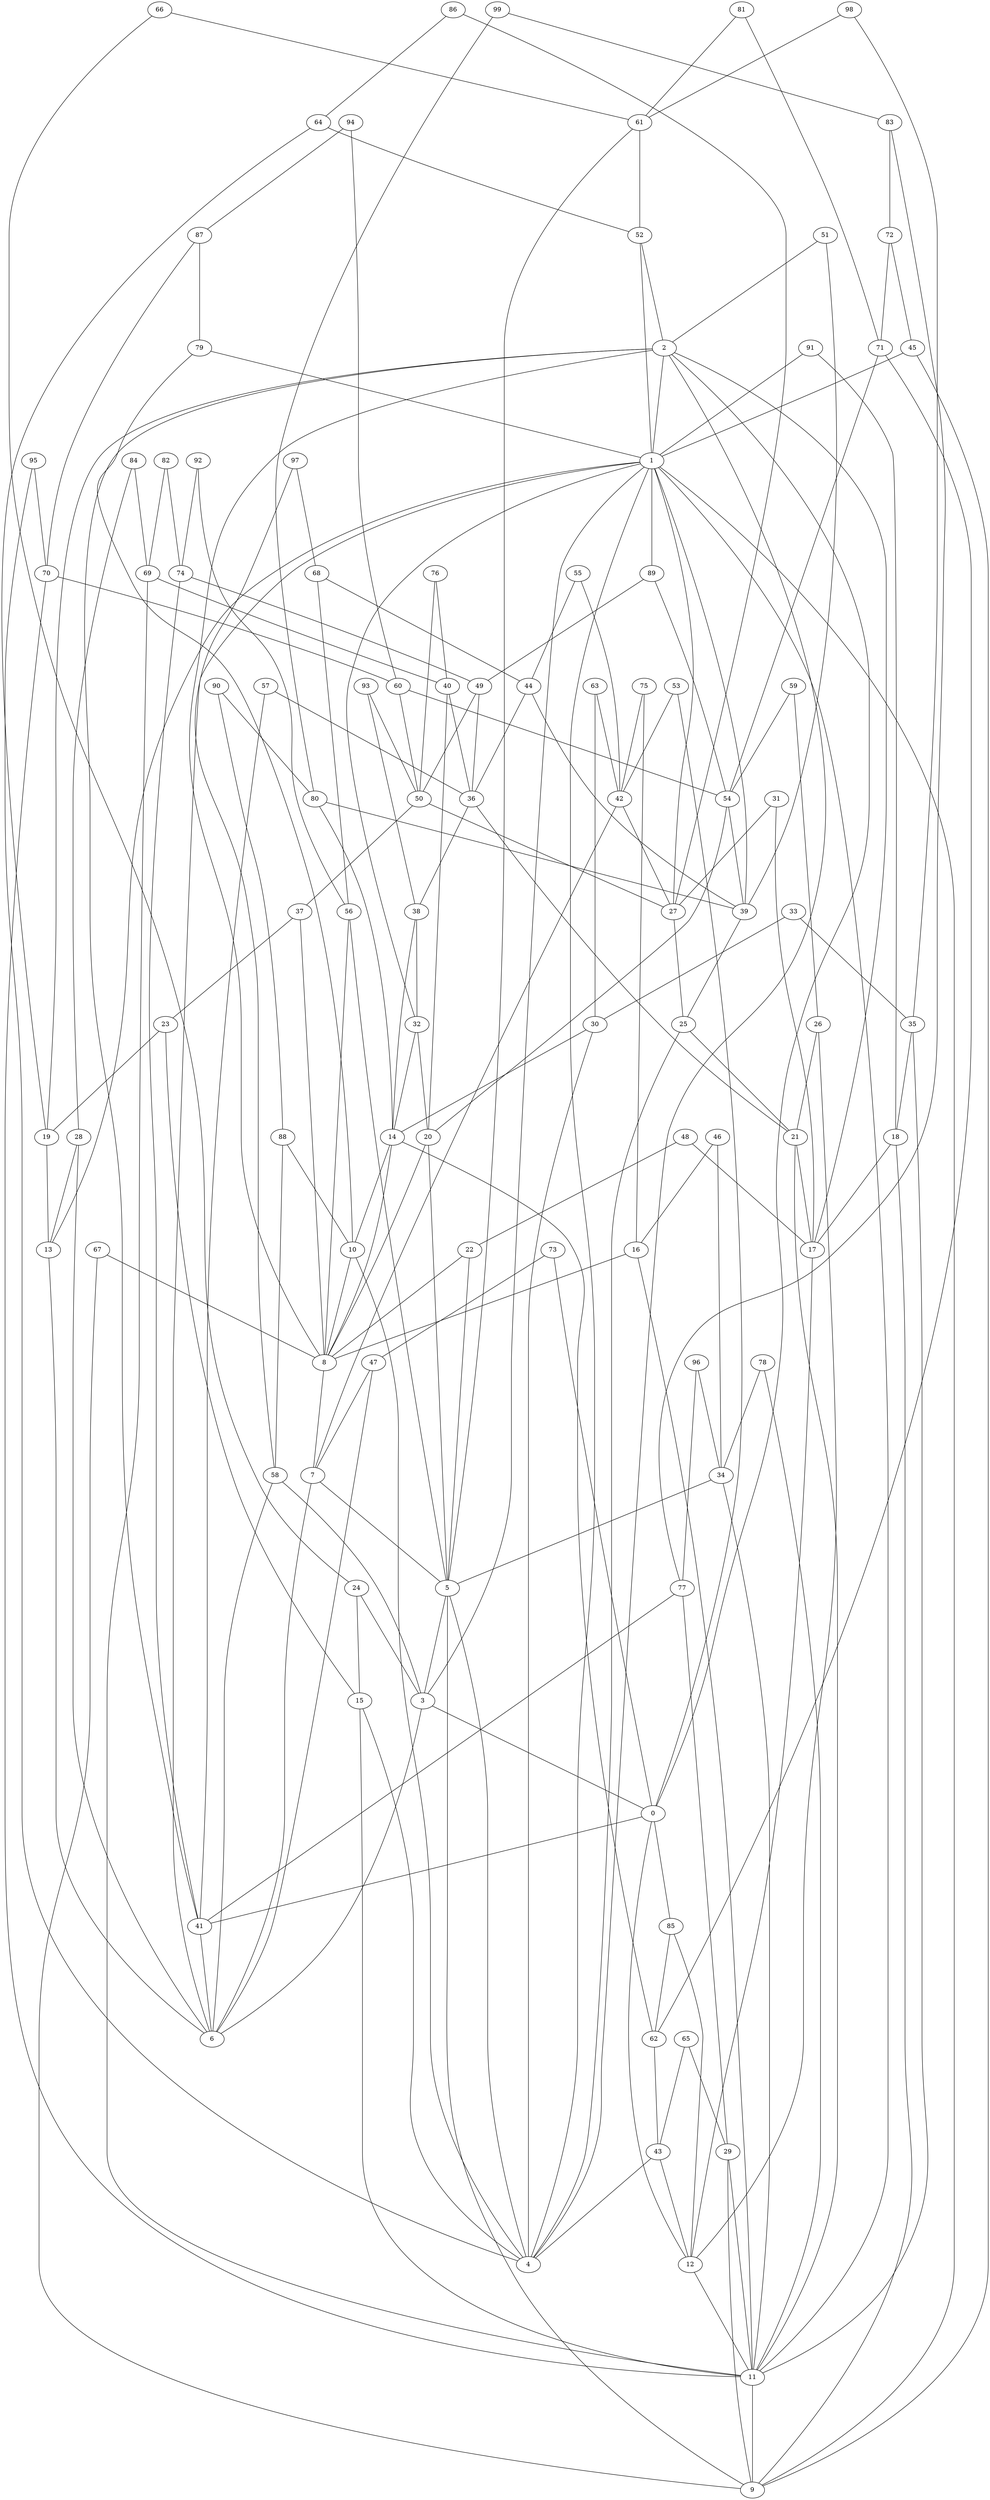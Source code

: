 digraph world {

	graph [ranksep=3, root="0"];
	2 -> 1 [label="", arrowhead=none];
	2 -> 0 [label="", arrowhead=none];
	3 -> 1 [label="", arrowhead=none];
	3 -> 0 [label="", arrowhead=none];
	4 -> 1 [label="", arrowhead=none];
	4 -> 2 [label="", arrowhead=none];
	5 -> 3 [label="", arrowhead=none];
	5 -> 4 [label="", arrowhead=none];
	6 -> 1 [label="", arrowhead=none];
	6 -> 3 [label="", arrowhead=none];
	7 -> 5 [label="", arrowhead=none];
	7 -> 6 [label="", arrowhead=none];
	8 -> 7 [label="", arrowhead=none];
	8 -> 2 [label="", arrowhead=none];
	9 -> 5 [label="", arrowhead=none];
	9 -> 1 [label="", arrowhead=none];
	10 -> 8 [label="", arrowhead=none];
	10 -> 4 [label="", arrowhead=none];
	11 -> 1 [label="", arrowhead=none];
	11 -> 9 [label="", arrowhead=none];
	12 -> 11 [label="", arrowhead=none];
	12 -> 0 [label="", arrowhead=none];
	13 -> 6 [label="", arrowhead=none];
	13 -> 1 [label="", arrowhead=none];
	14 -> 8 [label="", arrowhead=none];
	14 -> 10 [label="", arrowhead=none];
	15 -> 4 [label="", arrowhead=none];
	15 -> 11 [label="", arrowhead=none];
	17 -> 2 [label="", arrowhead=none];
	17 -> 12 [label="", arrowhead=none];
	16 -> 8 [label="", arrowhead=none];
	16 -> 11 [label="", arrowhead=none];
	19 -> 13 [label="", arrowhead=none];
	19 -> 2 [label="", arrowhead=none];
	18 -> 9 [label="", arrowhead=none];
	18 -> 17 [label="", arrowhead=none];
	21 -> 11 [label="", arrowhead=none];
	21 -> 17 [label="", arrowhead=none];
	20 -> 5 [label="", arrowhead=none];
	20 -> 8 [label="", arrowhead=none];
	23 -> 19 [label="", arrowhead=none];
	23 -> 15 [label="", arrowhead=none];
	22 -> 8 [label="", arrowhead=none];
	22 -> 5 [label="", arrowhead=none];
	25 -> 21 [label="", arrowhead=none];
	25 -> 4 [label="", arrowhead=none];
	24 -> 3 [label="", arrowhead=none];
	24 -> 15 [label="", arrowhead=none];
	27 -> 25 [label="", arrowhead=none];
	27 -> 1 [label="", arrowhead=none];
	26 -> 12 [label="", arrowhead=none];
	26 -> 21 [label="", arrowhead=none];
	29 -> 9 [label="", arrowhead=none];
	29 -> 11 [label="", arrowhead=none];
	28 -> 13 [label="", arrowhead=none];
	28 -> 6 [label="", arrowhead=none];
	31 -> 27 [label="", arrowhead=none];
	31 -> 17 [label="", arrowhead=none];
	30 -> 4 [label="", arrowhead=none];
	30 -> 14 [label="", arrowhead=none];
	34 -> 5 [label="", arrowhead=none];
	34 -> 11 [label="", arrowhead=none];
	35 -> 11 [label="", arrowhead=none];
	35 -> 18 [label="", arrowhead=none];
	32 -> 14 [label="", arrowhead=none];
	32 -> 20 [label="", arrowhead=none];
	33 -> 35 [label="", arrowhead=none];
	33 -> 30 [label="", arrowhead=none];
	38 -> 32 [label="", arrowhead=none];
	38 -> 14 [label="", arrowhead=none];
	39 -> 1 [label="", arrowhead=none];
	39 -> 25 [label="", arrowhead=none];
	36 -> 21 [label="", arrowhead=none];
	36 -> 38 [label="", arrowhead=none];
	37 -> 8 [label="", arrowhead=none];
	37 -> 23 [label="", arrowhead=none];
	42 -> 7 [label="", arrowhead=none];
	42 -> 27 [label="", arrowhead=none];
	43 -> 12 [label="", arrowhead=none];
	43 -> 4 [label="", arrowhead=none];
	40 -> 20 [label="", arrowhead=none];
	40 -> 36 [label="", arrowhead=none];
	41 -> 2 [label="", arrowhead=none];
	41 -> 6 [label="", arrowhead=none];
	46 -> 34 [label="", arrowhead=none];
	46 -> 16 [label="", arrowhead=none];
	47 -> 7 [label="", arrowhead=none];
	47 -> 6 [label="", arrowhead=none];
	44 -> 39 [label="", arrowhead=none];
	44 -> 36 [label="", arrowhead=none];
	45 -> 1 [label="", arrowhead=none];
	45 -> 9 [label="", arrowhead=none];
	51 -> 39 [label="", arrowhead=none];
	51 -> 2 [label="", arrowhead=none];
	50 -> 27 [label="", arrowhead=none];
	50 -> 37 [label="", arrowhead=none];
	49 -> 50 [label="", arrowhead=none];
	49 -> 36 [label="", arrowhead=none];
	48 -> 22 [label="", arrowhead=none];
	48 -> 17 [label="", arrowhead=none];
	55 -> 44 [label="", arrowhead=none];
	55 -> 42 [label="", arrowhead=none];
	54 -> 20 [label="", arrowhead=none];
	54 -> 39 [label="", arrowhead=none];
	53 -> 42 [label="", arrowhead=none];
	53 -> 0 [label="", arrowhead=none];
	52 -> 1 [label="", arrowhead=none];
	52 -> 2 [label="", arrowhead=none];
	59 -> 26 [label="", arrowhead=none];
	59 -> 54 [label="", arrowhead=none];
	58 -> 3 [label="", arrowhead=none];
	58 -> 6 [label="", arrowhead=none];
	57 -> 41 [label="", arrowhead=none];
	57 -> 36 [label="", arrowhead=none];
	56 -> 8 [label="", arrowhead=none];
	56 -> 5 [label="", arrowhead=none];
	63 -> 42 [label="", arrowhead=none];
	63 -> 30 [label="", arrowhead=none];
	62 -> 14 [label="", arrowhead=none];
	62 -> 43 [label="", arrowhead=none];
	61 -> 52 [label="", arrowhead=none];
	61 -> 5 [label="", arrowhead=none];
	60 -> 50 [label="", arrowhead=none];
	60 -> 54 [label="", arrowhead=none];
	68 -> 56 [label="", arrowhead=none];
	68 -> 44 [label="", arrowhead=none];
	69 -> 40 [label="", arrowhead=none];
	69 -> 11 [label="", arrowhead=none];
	70 -> 11 [label="", arrowhead=none];
	70 -> 60 [label="", arrowhead=none];
	71 -> 62 [label="", arrowhead=none];
	71 -> 54 [label="", arrowhead=none];
	64 -> 19 [label="", arrowhead=none];
	64 -> 52 [label="", arrowhead=none];
	65 -> 29 [label="", arrowhead=none];
	65 -> 43 [label="", arrowhead=none];
	66 -> 24 [label="", arrowhead=none];
	66 -> 61 [label="", arrowhead=none];
	67 -> 9 [label="", arrowhead=none];
	67 -> 8 [label="", arrowhead=none];
	76 -> 50 [label="", arrowhead=none];
	76 -> 40 [label="", arrowhead=none];
	77 -> 29 [label="", arrowhead=none];
	77 -> 41 [label="", arrowhead=none];
	78 -> 11 [label="", arrowhead=none];
	78 -> 34 [label="", arrowhead=none];
	79 -> 10 [label="", arrowhead=none];
	79 -> 1 [label="", arrowhead=none];
	72 -> 71 [label="", arrowhead=none];
	72 -> 45 [label="", arrowhead=none];
	73 -> 47 [label="", arrowhead=none];
	73 -> 0 [label="", arrowhead=none];
	74 -> 41 [label="", arrowhead=none];
	74 -> 49 [label="", arrowhead=none];
	75 -> 16 [label="", arrowhead=none];
	75 -> 42 [label="", arrowhead=none];
	85 -> 12 [label="", arrowhead=none];
	85 -> 62 [label="", arrowhead=none];
	84 -> 69 [label="", arrowhead=none];
	84 -> 28 [label="", arrowhead=none];
	87 -> 70 [label="", arrowhead=none];
	87 -> 79 [label="", arrowhead=none];
	86 -> 64 [label="", arrowhead=none];
	86 -> 27 [label="", arrowhead=none];
	81 -> 71 [label="", arrowhead=none];
	81 -> 61 [label="", arrowhead=none];
	80 -> 14 [label="", arrowhead=none];
	80 -> 39 [label="", arrowhead=none];
	83 -> 72 [label="", arrowhead=none];
	83 -> 77 [label="", arrowhead=none];
	82 -> 69 [label="", arrowhead=none];
	82 -> 74 [label="", arrowhead=none];
	93 -> 38 [label="", arrowhead=none];
	93 -> 50 [label="", arrowhead=none];
	92 -> 74 [label="", arrowhead=none];
	92 -> 56 [label="", arrowhead=none];
	95 -> 70 [label="", arrowhead=none];
	95 -> 4 [label="", arrowhead=none];
	94 -> 60 [label="", arrowhead=none];
	94 -> 87 [label="", arrowhead=none];
	89 -> 54 [label="", arrowhead=none];
	89 -> 49 [label="", arrowhead=none];
	88 -> 58 [label="", arrowhead=none];
	88 -> 10 [label="", arrowhead=none];
	91 -> 1 [label="", arrowhead=none];
	91 -> 18 [label="", arrowhead=none];
	90 -> 88 [label="", arrowhead=none];
	90 -> 80 [label="", arrowhead=none];
	98 -> 35 [label="", arrowhead=none];
	98 -> 61 [label="", arrowhead=none];
	99 -> 83 [label="", arrowhead=none];
	99 -> 80 [label="", arrowhead=none];
	96 -> 34 [label="", arrowhead=none];
	96 -> 77 [label="", arrowhead=none];
	97 -> 58 [label="", arrowhead=none];
	97 -> 68 [label="", arrowhead=none];
	0 -> 85 [label="", arrowhead=none];
	0 -> 41 [label="", arrowhead=none];
	1 -> 32 [label="", arrowhead=none];
	1 -> 89 [label="", arrowhead=none];
}
